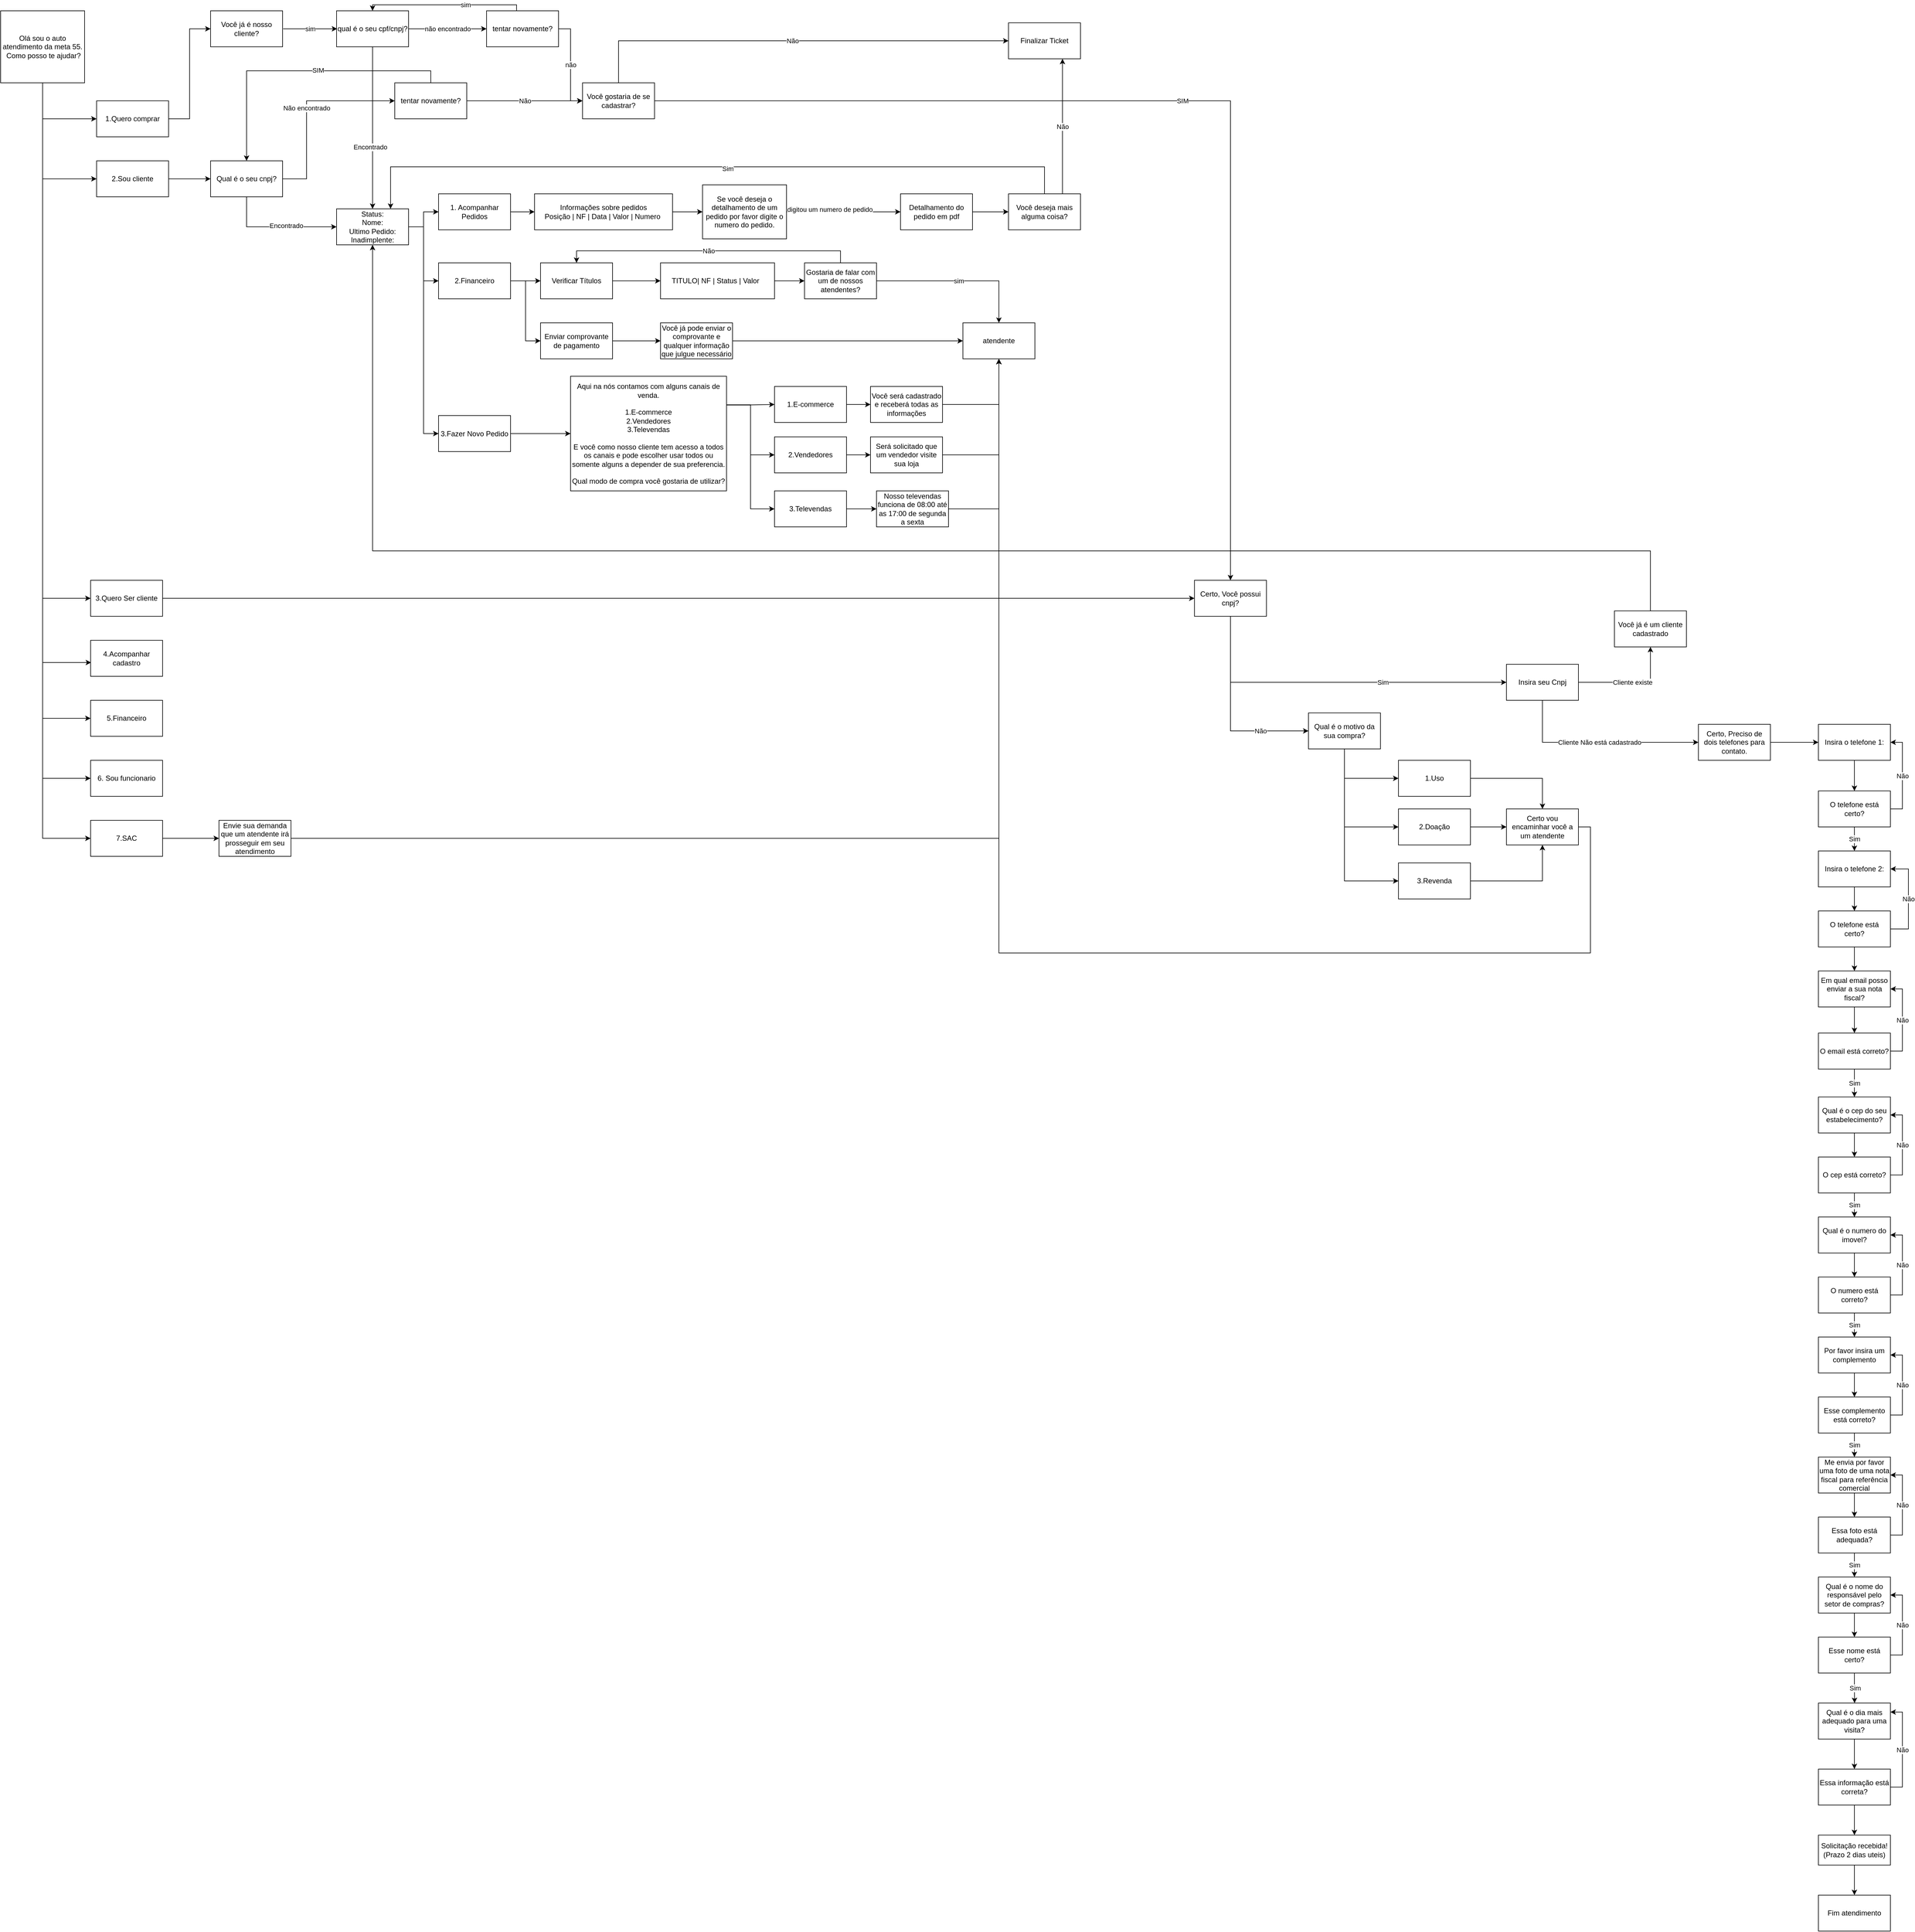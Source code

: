 <mxfile version="15.9.1" type="github">
  <diagram id="C4NCunDjZwhNcrRaE-ae" name="Page-1">
    <mxGraphModel dx="1354" dy="798" grid="1" gridSize="10" guides="1" tooltips="1" connect="1" arrows="1" fold="1" page="1" pageScale="1" pageWidth="827" pageHeight="1169" math="0" shadow="0">
      <root>
        <mxCell id="0" />
        <mxCell id="1" parent="0" />
        <mxCell id="ljIURIseQbaij3t4hMxb-11" style="edgeStyle=orthogonalEdgeStyle;rounded=0;orthogonalLoop=1;jettySize=auto;html=1;entryX=0;entryY=0.5;entryDx=0;entryDy=0;exitX=0.5;exitY=1;exitDx=0;exitDy=0;" edge="1" parent="1" source="ljIURIseQbaij3t4hMxb-1" target="ljIURIseQbaij3t4hMxb-3">
          <mxGeometry relative="1" as="geometry" />
        </mxCell>
        <mxCell id="ljIURIseQbaij3t4hMxb-12" style="edgeStyle=orthogonalEdgeStyle;rounded=0;orthogonalLoop=1;jettySize=auto;html=1;exitX=0.5;exitY=1;exitDx=0;exitDy=0;entryX=0;entryY=0.5;entryDx=0;entryDy=0;" edge="1" parent="1" source="ljIURIseQbaij3t4hMxb-1" target="ljIURIseQbaij3t4hMxb-4">
          <mxGeometry relative="1" as="geometry" />
        </mxCell>
        <mxCell id="ljIURIseQbaij3t4hMxb-13" style="edgeStyle=orthogonalEdgeStyle;rounded=0;orthogonalLoop=1;jettySize=auto;html=1;exitX=0.5;exitY=1;exitDx=0;exitDy=0;entryX=0;entryY=0.5;entryDx=0;entryDy=0;" edge="1" parent="1" source="ljIURIseQbaij3t4hMxb-1" target="ljIURIseQbaij3t4hMxb-5">
          <mxGeometry relative="1" as="geometry" />
        </mxCell>
        <mxCell id="ljIURIseQbaij3t4hMxb-14" style="edgeStyle=orthogonalEdgeStyle;rounded=0;orthogonalLoop=1;jettySize=auto;html=1;exitX=0.5;exitY=1;exitDx=0;exitDy=0;entryX=0.007;entryY=0.617;entryDx=0;entryDy=0;entryPerimeter=0;" edge="1" parent="1" source="ljIURIseQbaij3t4hMxb-1" target="ljIURIseQbaij3t4hMxb-6">
          <mxGeometry relative="1" as="geometry" />
        </mxCell>
        <mxCell id="ljIURIseQbaij3t4hMxb-15" style="edgeStyle=orthogonalEdgeStyle;rounded=0;orthogonalLoop=1;jettySize=auto;html=1;exitX=0.5;exitY=1;exitDx=0;exitDy=0;entryX=0;entryY=0.5;entryDx=0;entryDy=0;" edge="1" parent="1" source="ljIURIseQbaij3t4hMxb-1" target="ljIURIseQbaij3t4hMxb-7">
          <mxGeometry relative="1" as="geometry" />
        </mxCell>
        <mxCell id="ljIURIseQbaij3t4hMxb-16" style="edgeStyle=orthogonalEdgeStyle;rounded=0;orthogonalLoop=1;jettySize=auto;html=1;exitX=0.5;exitY=1;exitDx=0;exitDy=0;entryX=0;entryY=0.5;entryDx=0;entryDy=0;" edge="1" parent="1" source="ljIURIseQbaij3t4hMxb-1" target="ljIURIseQbaij3t4hMxb-8">
          <mxGeometry relative="1" as="geometry" />
        </mxCell>
        <mxCell id="ljIURIseQbaij3t4hMxb-17" style="edgeStyle=orthogonalEdgeStyle;rounded=0;orthogonalLoop=1;jettySize=auto;html=1;exitX=0.5;exitY=1;exitDx=0;exitDy=0;entryX=0;entryY=0.5;entryDx=0;entryDy=0;" edge="1" parent="1" source="ljIURIseQbaij3t4hMxb-1" target="ljIURIseQbaij3t4hMxb-9">
          <mxGeometry relative="1" as="geometry" />
        </mxCell>
        <mxCell id="ljIURIseQbaij3t4hMxb-1" value="Olá sou o auto atendimento da meta 55.&lt;br&gt;&amp;nbsp;Como posso te ajudar?" style="rounded=0;whiteSpace=wrap;html=1;" vertex="1" parent="1">
          <mxGeometry x="50" y="20" width="140" height="120" as="geometry" />
        </mxCell>
        <mxCell id="ljIURIseQbaij3t4hMxb-19" style="edgeStyle=orthogonalEdgeStyle;rounded=0;orthogonalLoop=1;jettySize=auto;html=1;exitX=1;exitY=0.5;exitDx=0;exitDy=0;entryX=0;entryY=0.5;entryDx=0;entryDy=0;" edge="1" parent="1" source="ljIURIseQbaij3t4hMxb-3" target="ljIURIseQbaij3t4hMxb-18">
          <mxGeometry relative="1" as="geometry" />
        </mxCell>
        <mxCell id="ljIURIseQbaij3t4hMxb-3" value="1.Quero comprar&lt;br&gt;" style="rounded=0;whiteSpace=wrap;html=1;" vertex="1" parent="1">
          <mxGeometry x="210" y="170" width="120" height="60" as="geometry" />
        </mxCell>
        <mxCell id="ljIURIseQbaij3t4hMxb-34" style="edgeStyle=orthogonalEdgeStyle;rounded=0;orthogonalLoop=1;jettySize=auto;html=1;" edge="1" parent="1" source="ljIURIseQbaij3t4hMxb-4" target="ljIURIseQbaij3t4hMxb-33">
          <mxGeometry relative="1" as="geometry" />
        </mxCell>
        <mxCell id="ljIURIseQbaij3t4hMxb-4" value="2.Sou cliente&lt;br&gt;" style="rounded=0;whiteSpace=wrap;html=1;" vertex="1" parent="1">
          <mxGeometry x="210" y="270" width="120" height="60" as="geometry" />
        </mxCell>
        <mxCell id="ljIURIseQbaij3t4hMxb-108" style="edgeStyle=orthogonalEdgeStyle;rounded=0;orthogonalLoop=1;jettySize=auto;html=1;exitX=1;exitY=0.5;exitDx=0;exitDy=0;entryX=0;entryY=0.5;entryDx=0;entryDy=0;" edge="1" parent="1" source="ljIURIseQbaij3t4hMxb-5" target="ljIURIseQbaij3t4hMxb-31">
          <mxGeometry relative="1" as="geometry">
            <Array as="points">
              <mxPoint x="330" y="999" />
            </Array>
          </mxGeometry>
        </mxCell>
        <mxCell id="ljIURIseQbaij3t4hMxb-5" value="3.Quero Ser cliente&lt;br&gt;" style="rounded=0;whiteSpace=wrap;html=1;" vertex="1" parent="1">
          <mxGeometry x="200" y="969" width="120" height="60" as="geometry" />
        </mxCell>
        <mxCell id="ljIURIseQbaij3t4hMxb-6" value="4.Acompanhar cadastro" style="rounded=0;whiteSpace=wrap;html=1;" vertex="1" parent="1">
          <mxGeometry x="200" y="1069" width="120" height="60" as="geometry" />
        </mxCell>
        <mxCell id="ljIURIseQbaij3t4hMxb-7" value="5.Financeiro" style="rounded=0;whiteSpace=wrap;html=1;" vertex="1" parent="1">
          <mxGeometry x="200" y="1169" width="120" height="60" as="geometry" />
        </mxCell>
        <mxCell id="ljIURIseQbaij3t4hMxb-8" value="6. Sou funcionario" style="rounded=0;whiteSpace=wrap;html=1;" vertex="1" parent="1">
          <mxGeometry x="200" y="1269" width="120" height="60" as="geometry" />
        </mxCell>
        <mxCell id="ljIURIseQbaij3t4hMxb-105" style="edgeStyle=orthogonalEdgeStyle;rounded=0;orthogonalLoop=1;jettySize=auto;html=1;exitX=1;exitY=0.5;exitDx=0;exitDy=0;entryX=0;entryY=0.5;entryDx=0;entryDy=0;" edge="1" parent="1" source="ljIURIseQbaij3t4hMxb-9" target="ljIURIseQbaij3t4hMxb-104">
          <mxGeometry relative="1" as="geometry" />
        </mxCell>
        <mxCell id="ljIURIseQbaij3t4hMxb-9" value="7.SAC" style="rounded=0;whiteSpace=wrap;html=1;" vertex="1" parent="1">
          <mxGeometry x="200" y="1369" width="120" height="60" as="geometry" />
        </mxCell>
        <mxCell id="ljIURIseQbaij3t4hMxb-21" value="sim&lt;br&gt;" style="edgeStyle=orthogonalEdgeStyle;rounded=0;orthogonalLoop=1;jettySize=auto;html=1;exitX=1;exitY=0.5;exitDx=0;exitDy=0;entryX=0;entryY=0.5;entryDx=0;entryDy=0;" edge="1" parent="1">
          <mxGeometry relative="1" as="geometry">
            <mxPoint x="521" y="50" as="sourcePoint" />
            <mxPoint x="611" y="50" as="targetPoint" />
            <Array as="points">
              <mxPoint x="561" y="50" />
              <mxPoint x="561" y="50" />
            </Array>
          </mxGeometry>
        </mxCell>
        <mxCell id="ljIURIseQbaij3t4hMxb-18" value="Você já é nosso cliente?" style="rounded=0;whiteSpace=wrap;html=1;" vertex="1" parent="1">
          <mxGeometry x="400" y="20" width="120" height="60" as="geometry" />
        </mxCell>
        <mxCell id="ljIURIseQbaij3t4hMxb-23" value="não encontrado" style="edgeStyle=orthogonalEdgeStyle;rounded=0;orthogonalLoop=1;jettySize=auto;html=1;exitX=1;exitY=0.5;exitDx=0;exitDy=0;entryX=0;entryY=0.5;entryDx=0;entryDy=0;" edge="1" parent="1" source="ljIURIseQbaij3t4hMxb-20" target="ljIURIseQbaij3t4hMxb-22">
          <mxGeometry relative="1" as="geometry" />
        </mxCell>
        <mxCell id="ljIURIseQbaij3t4hMxb-48" style="edgeStyle=orthogonalEdgeStyle;rounded=0;orthogonalLoop=1;jettySize=auto;html=1;exitX=0.5;exitY=1;exitDx=0;exitDy=0;entryX=0.5;entryY=0;entryDx=0;entryDy=0;" edge="1" parent="1" source="ljIURIseQbaij3t4hMxb-20" target="ljIURIseQbaij3t4hMxb-45">
          <mxGeometry relative="1" as="geometry" />
        </mxCell>
        <mxCell id="ljIURIseQbaij3t4hMxb-49" value="Encontrado&lt;br&gt;" style="edgeLabel;html=1;align=center;verticalAlign=middle;resizable=0;points=[];" vertex="1" connectable="0" parent="ljIURIseQbaij3t4hMxb-48">
          <mxGeometry x="0.237" y="-4" relative="1" as="geometry">
            <mxPoint as="offset" />
          </mxGeometry>
        </mxCell>
        <mxCell id="ljIURIseQbaij3t4hMxb-20" value="qual é o seu cpf/cnpj?&lt;br&gt;" style="rounded=0;whiteSpace=wrap;html=1;" vertex="1" parent="1">
          <mxGeometry x="610" y="20" width="120" height="60" as="geometry" />
        </mxCell>
        <mxCell id="ljIURIseQbaij3t4hMxb-24" value="sim" style="edgeStyle=orthogonalEdgeStyle;rounded=0;orthogonalLoop=1;jettySize=auto;html=1;exitX=0.5;exitY=1;exitDx=0;exitDy=0;" edge="1" parent="1" source="ljIURIseQbaij3t4hMxb-22">
          <mxGeometry relative="1" as="geometry">
            <mxPoint x="670" y="20" as="targetPoint" />
            <Array as="points">
              <mxPoint x="910" y="10" />
              <mxPoint x="670" y="10" />
            </Array>
          </mxGeometry>
        </mxCell>
        <mxCell id="ljIURIseQbaij3t4hMxb-29" value="não" style="edgeStyle=orthogonalEdgeStyle;rounded=0;orthogonalLoop=1;jettySize=auto;html=1;exitX=1;exitY=0.5;exitDx=0;exitDy=0;entryX=0;entryY=0.5;entryDx=0;entryDy=0;" edge="1" parent="1" source="ljIURIseQbaij3t4hMxb-22" target="ljIURIseQbaij3t4hMxb-28">
          <mxGeometry relative="1" as="geometry" />
        </mxCell>
        <mxCell id="ljIURIseQbaij3t4hMxb-22" value="tentar novamente?" style="rounded=0;whiteSpace=wrap;html=1;" vertex="1" parent="1">
          <mxGeometry x="860" y="20" width="120" height="60" as="geometry" />
        </mxCell>
        <mxCell id="ljIURIseQbaij3t4hMxb-42" value="SIM" style="edgeStyle=orthogonalEdgeStyle;rounded=0;orthogonalLoop=1;jettySize=auto;html=1;exitX=1;exitY=0.5;exitDx=0;exitDy=0;" edge="1" parent="1" source="ljIURIseQbaij3t4hMxb-28" target="ljIURIseQbaij3t4hMxb-31">
          <mxGeometry relative="1" as="geometry" />
        </mxCell>
        <mxCell id="ljIURIseQbaij3t4hMxb-44" value="Não" style="edgeStyle=orthogonalEdgeStyle;rounded=0;orthogonalLoop=1;jettySize=auto;html=1;exitX=0.5;exitY=0;exitDx=0;exitDy=0;entryX=0;entryY=0.5;entryDx=0;entryDy=0;" edge="1" parent="1" source="ljIURIseQbaij3t4hMxb-28" target="ljIURIseQbaij3t4hMxb-43">
          <mxGeometry relative="1" as="geometry" />
        </mxCell>
        <mxCell id="ljIURIseQbaij3t4hMxb-28" value="Você gostaria de se cadastrar?" style="rounded=0;whiteSpace=wrap;html=1;" vertex="1" parent="1">
          <mxGeometry x="1020" y="140" width="120" height="60" as="geometry" />
        </mxCell>
        <mxCell id="ljIURIseQbaij3t4hMxb-111" value="Sim" style="edgeStyle=orthogonalEdgeStyle;rounded=0;orthogonalLoop=1;jettySize=auto;html=1;exitX=0.5;exitY=1;exitDx=0;exitDy=0;entryX=0;entryY=0.5;entryDx=0;entryDy=0;" edge="1" parent="1" source="ljIURIseQbaij3t4hMxb-31" target="ljIURIseQbaij3t4hMxb-109">
          <mxGeometry x="0.276" relative="1" as="geometry">
            <mxPoint as="offset" />
          </mxGeometry>
        </mxCell>
        <mxCell id="ljIURIseQbaij3t4hMxb-114" value="Não" style="edgeStyle=orthogonalEdgeStyle;rounded=0;orthogonalLoop=1;jettySize=auto;html=1;exitX=0.5;exitY=1;exitDx=0;exitDy=0;entryX=0;entryY=0.5;entryDx=0;entryDy=0;" edge="1" parent="1" source="ljIURIseQbaij3t4hMxb-31" target="ljIURIseQbaij3t4hMxb-113">
          <mxGeometry x="0.502" relative="1" as="geometry">
            <mxPoint x="2230" y="1220" as="targetPoint" />
            <Array as="points">
              <mxPoint x="2100" y="1220" />
            </Array>
            <mxPoint as="offset" />
          </mxGeometry>
        </mxCell>
        <mxCell id="ljIURIseQbaij3t4hMxb-31" value="Certo, Você possui cnpj?" style="rounded=0;whiteSpace=wrap;html=1;" vertex="1" parent="1">
          <mxGeometry x="2040" y="969" width="120" height="60" as="geometry" />
        </mxCell>
        <mxCell id="ljIURIseQbaij3t4hMxb-36" value="Não encontrado&lt;br&gt;" style="edgeStyle=orthogonalEdgeStyle;rounded=0;orthogonalLoop=1;jettySize=auto;html=1;exitX=1;exitY=0.5;exitDx=0;exitDy=0;entryX=0;entryY=0.5;entryDx=0;entryDy=0;" edge="1" parent="1" source="ljIURIseQbaij3t4hMxb-33" target="ljIURIseQbaij3t4hMxb-35">
          <mxGeometry relative="1" as="geometry">
            <Array as="points">
              <mxPoint x="560" y="300" />
              <mxPoint x="560" y="170" />
            </Array>
          </mxGeometry>
        </mxCell>
        <mxCell id="ljIURIseQbaij3t4hMxb-46" style="edgeStyle=orthogonalEdgeStyle;rounded=0;orthogonalLoop=1;jettySize=auto;html=1;exitX=0.5;exitY=1;exitDx=0;exitDy=0;entryX=0;entryY=0.5;entryDx=0;entryDy=0;" edge="1" parent="1" source="ljIURIseQbaij3t4hMxb-33" target="ljIURIseQbaij3t4hMxb-45">
          <mxGeometry relative="1" as="geometry">
            <Array as="points">
              <mxPoint x="460" y="380" />
            </Array>
          </mxGeometry>
        </mxCell>
        <mxCell id="ljIURIseQbaij3t4hMxb-47" value="Encontrado" style="edgeLabel;html=1;align=center;verticalAlign=middle;resizable=0;points=[];" vertex="1" connectable="0" parent="ljIURIseQbaij3t4hMxb-46">
          <mxGeometry x="0.156" y="2" relative="1" as="geometry">
            <mxPoint as="offset" />
          </mxGeometry>
        </mxCell>
        <mxCell id="ljIURIseQbaij3t4hMxb-33" value="Qual é o seu cnpj?" style="rounded=0;whiteSpace=wrap;html=1;" vertex="1" parent="1">
          <mxGeometry x="400" y="270" width="120" height="60" as="geometry" />
        </mxCell>
        <mxCell id="ljIURIseQbaij3t4hMxb-39" style="edgeStyle=orthogonalEdgeStyle;rounded=0;orthogonalLoop=1;jettySize=auto;html=1;exitX=0.5;exitY=0;exitDx=0;exitDy=0;entryX=0.5;entryY=0;entryDx=0;entryDy=0;" edge="1" parent="1" source="ljIURIseQbaij3t4hMxb-35" target="ljIURIseQbaij3t4hMxb-33">
          <mxGeometry relative="1" as="geometry" />
        </mxCell>
        <mxCell id="ljIURIseQbaij3t4hMxb-40" value="SIM" style="edgeLabel;html=1;align=center;verticalAlign=middle;resizable=0;points=[];" vertex="1" connectable="0" parent="ljIURIseQbaij3t4hMxb-39">
          <mxGeometry x="-0.128" y="-1" relative="1" as="geometry">
            <mxPoint as="offset" />
          </mxGeometry>
        </mxCell>
        <mxCell id="ljIURIseQbaij3t4hMxb-41" value="Não" style="edgeStyle=orthogonalEdgeStyle;rounded=0;orthogonalLoop=1;jettySize=auto;html=1;entryX=0;entryY=0.5;entryDx=0;entryDy=0;" edge="1" parent="1" source="ljIURIseQbaij3t4hMxb-35" target="ljIURIseQbaij3t4hMxb-28">
          <mxGeometry relative="1" as="geometry" />
        </mxCell>
        <mxCell id="ljIURIseQbaij3t4hMxb-35" value="tentar novamente?" style="rounded=0;whiteSpace=wrap;html=1;" vertex="1" parent="1">
          <mxGeometry x="707" y="140" width="120" height="60" as="geometry" />
        </mxCell>
        <mxCell id="ljIURIseQbaij3t4hMxb-43" value="Finalizar Ticket" style="rounded=0;whiteSpace=wrap;html=1;" vertex="1" parent="1">
          <mxGeometry x="1730" y="40" width="120" height="60" as="geometry" />
        </mxCell>
        <mxCell id="ljIURIseQbaij3t4hMxb-55" style="edgeStyle=orthogonalEdgeStyle;rounded=0;orthogonalLoop=1;jettySize=auto;html=1;exitX=1;exitY=0.5;exitDx=0;exitDy=0;" edge="1" parent="1" source="ljIURIseQbaij3t4hMxb-45" target="ljIURIseQbaij3t4hMxb-50">
          <mxGeometry relative="1" as="geometry" />
        </mxCell>
        <mxCell id="ljIURIseQbaij3t4hMxb-56" style="edgeStyle=orthogonalEdgeStyle;rounded=0;orthogonalLoop=1;jettySize=auto;html=1;exitX=1;exitY=0.5;exitDx=0;exitDy=0;entryX=0;entryY=0.5;entryDx=0;entryDy=0;" edge="1" parent="1" source="ljIURIseQbaij3t4hMxb-45" target="ljIURIseQbaij3t4hMxb-51">
          <mxGeometry relative="1" as="geometry" />
        </mxCell>
        <mxCell id="ljIURIseQbaij3t4hMxb-57" style="edgeStyle=orthogonalEdgeStyle;rounded=0;orthogonalLoop=1;jettySize=auto;html=1;exitX=1;exitY=0.5;exitDx=0;exitDy=0;entryX=0;entryY=0.5;entryDx=0;entryDy=0;" edge="1" parent="1" source="ljIURIseQbaij3t4hMxb-45" target="ljIURIseQbaij3t4hMxb-52">
          <mxGeometry relative="1" as="geometry" />
        </mxCell>
        <mxCell id="ljIURIseQbaij3t4hMxb-45" value="Status:&lt;br&gt;Nome:&lt;br&gt;Ultimo Pedido:&lt;br&gt;Inadimplente:" style="rounded=0;whiteSpace=wrap;html=1;" vertex="1" parent="1">
          <mxGeometry x="610" y="350" width="120" height="60" as="geometry" />
        </mxCell>
        <mxCell id="ljIURIseQbaij3t4hMxb-59" style="edgeStyle=orthogonalEdgeStyle;rounded=0;orthogonalLoop=1;jettySize=auto;html=1;exitX=1;exitY=0.5;exitDx=0;exitDy=0;entryX=0;entryY=0.5;entryDx=0;entryDy=0;" edge="1" parent="1" source="ljIURIseQbaij3t4hMxb-50" target="ljIURIseQbaij3t4hMxb-58">
          <mxGeometry relative="1" as="geometry" />
        </mxCell>
        <mxCell id="ljIURIseQbaij3t4hMxb-50" value="1. Acompanhar Pedidos" style="rounded=0;whiteSpace=wrap;html=1;" vertex="1" parent="1">
          <mxGeometry x="780" y="325" width="120" height="60" as="geometry" />
        </mxCell>
        <mxCell id="ljIURIseQbaij3t4hMxb-66" style="edgeStyle=orthogonalEdgeStyle;rounded=0;orthogonalLoop=1;jettySize=auto;html=1;exitX=1;exitY=0.5;exitDx=0;exitDy=0;entryX=0;entryY=0.5;entryDx=0;entryDy=0;" edge="1" parent="1" source="ljIURIseQbaij3t4hMxb-51" target="ljIURIseQbaij3t4hMxb-65">
          <mxGeometry relative="1" as="geometry" />
        </mxCell>
        <mxCell id="ljIURIseQbaij3t4hMxb-70" style="edgeStyle=orthogonalEdgeStyle;rounded=0;orthogonalLoop=1;jettySize=auto;html=1;exitX=1;exitY=0.5;exitDx=0;exitDy=0;entryX=0;entryY=0.5;entryDx=0;entryDy=0;" edge="1" parent="1" source="ljIURIseQbaij3t4hMxb-51" target="ljIURIseQbaij3t4hMxb-69">
          <mxGeometry relative="1" as="geometry" />
        </mxCell>
        <mxCell id="ljIURIseQbaij3t4hMxb-51" value="2.Financeiro" style="rounded=0;whiteSpace=wrap;html=1;" vertex="1" parent="1">
          <mxGeometry x="780" y="440" width="120" height="60" as="geometry" />
        </mxCell>
        <mxCell id="ljIURIseQbaij3t4hMxb-86" style="edgeStyle=orthogonalEdgeStyle;rounded=0;orthogonalLoop=1;jettySize=auto;html=1;exitX=1;exitY=0.5;exitDx=0;exitDy=0;entryX=0;entryY=0.5;entryDx=0;entryDy=0;" edge="1" parent="1" source="ljIURIseQbaij3t4hMxb-52" target="ljIURIseQbaij3t4hMxb-85">
          <mxGeometry relative="1" as="geometry" />
        </mxCell>
        <mxCell id="ljIURIseQbaij3t4hMxb-52" value="3.Fazer Novo Pedido" style="rounded=0;whiteSpace=wrap;html=1;" vertex="1" parent="1">
          <mxGeometry x="780" y="694.5" width="120" height="60" as="geometry" />
        </mxCell>
        <mxCell id="ljIURIseQbaij3t4hMxb-61" style="edgeStyle=orthogonalEdgeStyle;rounded=0;orthogonalLoop=1;jettySize=auto;html=1;exitX=1;exitY=0.5;exitDx=0;exitDy=0;" edge="1" parent="1" source="ljIURIseQbaij3t4hMxb-58" target="ljIURIseQbaij3t4hMxb-60">
          <mxGeometry relative="1" as="geometry" />
        </mxCell>
        <mxCell id="ljIURIseQbaij3t4hMxb-58" value="Informações sobre pedidos&lt;br&gt;Posição | NF | Data | Valor | Numero&amp;nbsp;" style="rounded=0;whiteSpace=wrap;html=1;" vertex="1" parent="1">
          <mxGeometry x="940" y="325" width="230" height="60" as="geometry" />
        </mxCell>
        <mxCell id="ljIURIseQbaij3t4hMxb-63" style="edgeStyle=orthogonalEdgeStyle;rounded=0;orthogonalLoop=1;jettySize=auto;html=1;exitX=1;exitY=0.5;exitDx=0;exitDy=0;entryX=0;entryY=0.5;entryDx=0;entryDy=0;" edge="1" parent="1" source="ljIURIseQbaij3t4hMxb-60" target="ljIURIseQbaij3t4hMxb-62">
          <mxGeometry relative="1" as="geometry" />
        </mxCell>
        <mxCell id="ljIURIseQbaij3t4hMxb-64" value="digitou um numero de pedido" style="edgeLabel;html=1;align=center;verticalAlign=middle;resizable=0;points=[];" vertex="1" connectable="0" parent="ljIURIseQbaij3t4hMxb-63">
          <mxGeometry x="-0.244" y="4" relative="1" as="geometry">
            <mxPoint as="offset" />
          </mxGeometry>
        </mxCell>
        <mxCell id="ljIURIseQbaij3t4hMxb-60" value="Se você deseja o detalhamento de um pedido por favor digite o numero do pedido." style="rounded=0;whiteSpace=wrap;html=1;" vertex="1" parent="1">
          <mxGeometry x="1220" y="310" width="140" height="90" as="geometry" />
        </mxCell>
        <mxCell id="ljIURIseQbaij3t4hMxb-78" style="edgeStyle=orthogonalEdgeStyle;rounded=0;orthogonalLoop=1;jettySize=auto;html=1;exitX=1;exitY=0.5;exitDx=0;exitDy=0;entryX=0;entryY=0.5;entryDx=0;entryDy=0;" edge="1" parent="1" source="ljIURIseQbaij3t4hMxb-62" target="ljIURIseQbaij3t4hMxb-77">
          <mxGeometry relative="1" as="geometry" />
        </mxCell>
        <mxCell id="ljIURIseQbaij3t4hMxb-62" value="Detalhamento do pedido em pdf" style="rounded=0;whiteSpace=wrap;html=1;" vertex="1" parent="1">
          <mxGeometry x="1550" y="325" width="120" height="60" as="geometry" />
        </mxCell>
        <mxCell id="ljIURIseQbaij3t4hMxb-68" style="edgeStyle=orthogonalEdgeStyle;rounded=0;orthogonalLoop=1;jettySize=auto;html=1;exitX=1;exitY=0.5;exitDx=0;exitDy=0;" edge="1" parent="1" source="ljIURIseQbaij3t4hMxb-65" target="ljIURIseQbaij3t4hMxb-67">
          <mxGeometry relative="1" as="geometry" />
        </mxCell>
        <mxCell id="ljIURIseQbaij3t4hMxb-65" value="Verificar Títulos" style="rounded=0;whiteSpace=wrap;html=1;" vertex="1" parent="1">
          <mxGeometry x="950" y="440" width="120" height="60" as="geometry" />
        </mxCell>
        <mxCell id="ljIURIseQbaij3t4hMxb-75" style="edgeStyle=orthogonalEdgeStyle;rounded=0;orthogonalLoop=1;jettySize=auto;html=1;exitX=1;exitY=0.5;exitDx=0;exitDy=0;entryX=0;entryY=0.5;entryDx=0;entryDy=0;" edge="1" parent="1" source="ljIURIseQbaij3t4hMxb-67" target="ljIURIseQbaij3t4hMxb-71">
          <mxGeometry relative="1" as="geometry" />
        </mxCell>
        <mxCell id="ljIURIseQbaij3t4hMxb-67" value="TITULO| NF | Status | Valor&amp;nbsp;&amp;nbsp;" style="rounded=0;whiteSpace=wrap;html=1;" vertex="1" parent="1">
          <mxGeometry x="1150" y="440" width="190" height="60" as="geometry" />
        </mxCell>
        <mxCell id="ljIURIseQbaij3t4hMxb-83" style="edgeStyle=orthogonalEdgeStyle;rounded=0;orthogonalLoop=1;jettySize=auto;html=1;exitX=1;exitY=0.5;exitDx=0;exitDy=0;entryX=0;entryY=0.5;entryDx=0;entryDy=0;" edge="1" parent="1" source="ljIURIseQbaij3t4hMxb-69" target="ljIURIseQbaij3t4hMxb-82">
          <mxGeometry relative="1" as="geometry" />
        </mxCell>
        <mxCell id="ljIURIseQbaij3t4hMxb-69" value="Enviar comprovante de pagamento" style="rounded=0;whiteSpace=wrap;html=1;" vertex="1" parent="1">
          <mxGeometry x="950" y="540" width="120" height="60" as="geometry" />
        </mxCell>
        <mxCell id="ljIURIseQbaij3t4hMxb-73" value="sim&lt;br&gt;" style="edgeStyle=orthogonalEdgeStyle;rounded=0;orthogonalLoop=1;jettySize=auto;html=1;exitX=1;exitY=0.5;exitDx=0;exitDy=0;entryX=0.5;entryY=0;entryDx=0;entryDy=0;" edge="1" parent="1" source="ljIURIseQbaij3t4hMxb-71" target="ljIURIseQbaij3t4hMxb-72">
          <mxGeometry relative="1" as="geometry" />
        </mxCell>
        <mxCell id="ljIURIseQbaij3t4hMxb-74" value="Não&lt;br&gt;" style="edgeStyle=orthogonalEdgeStyle;rounded=0;orthogonalLoop=1;jettySize=auto;html=1;exitX=0.5;exitY=0;exitDx=0;exitDy=0;entryX=0.5;entryY=0;entryDx=0;entryDy=0;" edge="1" parent="1" source="ljIURIseQbaij3t4hMxb-71" target="ljIURIseQbaij3t4hMxb-65">
          <mxGeometry relative="1" as="geometry" />
        </mxCell>
        <mxCell id="ljIURIseQbaij3t4hMxb-71" value="Gostaria de falar com um de nossos atendentes?" style="rounded=0;whiteSpace=wrap;html=1;" vertex="1" parent="1">
          <mxGeometry x="1390" y="440" width="120" height="60" as="geometry" />
        </mxCell>
        <mxCell id="ljIURIseQbaij3t4hMxb-72" value="atendente" style="rounded=0;whiteSpace=wrap;html=1;" vertex="1" parent="1">
          <mxGeometry x="1654" y="540" width="120" height="60" as="geometry" />
        </mxCell>
        <mxCell id="ljIURIseQbaij3t4hMxb-79" style="edgeStyle=orthogonalEdgeStyle;rounded=0;orthogonalLoop=1;jettySize=auto;html=1;exitX=0.5;exitY=0;exitDx=0;exitDy=0;entryX=0.75;entryY=0;entryDx=0;entryDy=0;" edge="1" parent="1" source="ljIURIseQbaij3t4hMxb-77" target="ljIURIseQbaij3t4hMxb-45">
          <mxGeometry relative="1" as="geometry">
            <Array as="points">
              <mxPoint x="1790" y="280" />
              <mxPoint x="700" y="280" />
            </Array>
          </mxGeometry>
        </mxCell>
        <mxCell id="ljIURIseQbaij3t4hMxb-80" value="Sim" style="edgeLabel;html=1;align=center;verticalAlign=middle;resizable=0;points=[];" vertex="1" connectable="0" parent="ljIURIseQbaij3t4hMxb-79">
          <mxGeometry x="-0.049" y="3" relative="1" as="geometry">
            <mxPoint as="offset" />
          </mxGeometry>
        </mxCell>
        <mxCell id="ljIURIseQbaij3t4hMxb-81" value="Não" style="edgeStyle=orthogonalEdgeStyle;rounded=0;orthogonalLoop=1;jettySize=auto;html=1;exitX=0.75;exitY=0;exitDx=0;exitDy=0;entryX=0.75;entryY=1;entryDx=0;entryDy=0;" edge="1" parent="1" source="ljIURIseQbaij3t4hMxb-77" target="ljIURIseQbaij3t4hMxb-43">
          <mxGeometry relative="1" as="geometry" />
        </mxCell>
        <mxCell id="ljIURIseQbaij3t4hMxb-77" value="Você deseja mais alguma coisa?" style="rounded=0;whiteSpace=wrap;html=1;" vertex="1" parent="1">
          <mxGeometry x="1730" y="325" width="120" height="60" as="geometry" />
        </mxCell>
        <mxCell id="ljIURIseQbaij3t4hMxb-84" style="edgeStyle=orthogonalEdgeStyle;rounded=0;orthogonalLoop=1;jettySize=auto;html=1;entryX=0;entryY=0.5;entryDx=0;entryDy=0;" edge="1" parent="1" source="ljIURIseQbaij3t4hMxb-82" target="ljIURIseQbaij3t4hMxb-72">
          <mxGeometry relative="1" as="geometry" />
        </mxCell>
        <mxCell id="ljIURIseQbaij3t4hMxb-82" value="Você já pode enviar o comprovante e qualquer informação que julgue necessário" style="rounded=0;whiteSpace=wrap;html=1;" vertex="1" parent="1">
          <mxGeometry x="1150" y="540" width="120" height="60" as="geometry" />
        </mxCell>
        <mxCell id="ljIURIseQbaij3t4hMxb-90" style="edgeStyle=orthogonalEdgeStyle;rounded=0;orthogonalLoop=1;jettySize=auto;html=1;exitX=1;exitY=0.25;exitDx=0;exitDy=0;" edge="1" parent="1" source="ljIURIseQbaij3t4hMxb-85" target="ljIURIseQbaij3t4hMxb-89">
          <mxGeometry relative="1" as="geometry" />
        </mxCell>
        <mxCell id="ljIURIseQbaij3t4hMxb-92" style="edgeStyle=orthogonalEdgeStyle;rounded=0;orthogonalLoop=1;jettySize=auto;html=1;exitX=1;exitY=0.25;exitDx=0;exitDy=0;" edge="1" parent="1" source="ljIURIseQbaij3t4hMxb-85" target="ljIURIseQbaij3t4hMxb-91">
          <mxGeometry relative="1" as="geometry" />
        </mxCell>
        <mxCell id="ljIURIseQbaij3t4hMxb-94" style="edgeStyle=orthogonalEdgeStyle;rounded=0;orthogonalLoop=1;jettySize=auto;html=1;exitX=1;exitY=0.25;exitDx=0;exitDy=0;" edge="1" parent="1" source="ljIURIseQbaij3t4hMxb-85" target="ljIURIseQbaij3t4hMxb-93">
          <mxGeometry relative="1" as="geometry" />
        </mxCell>
        <mxCell id="ljIURIseQbaij3t4hMxb-85" value="Aqui na nós contamos com alguns canais de venda.&lt;br&gt;&lt;br&gt;1.E-commerce&lt;br&gt;2.Vendedores&lt;br&gt;3.Televendas&lt;br&gt;&lt;br&gt;E você como nosso cliente tem acesso a todos os canais e pode escolher usar todos ou somente alguns a depender de sua preferencia.&lt;br&gt;&lt;br&gt;Qual modo de compra você gostaria de utilizar?" style="rounded=0;whiteSpace=wrap;html=1;" vertex="1" parent="1">
          <mxGeometry x="1000" y="629" width="260" height="191" as="geometry" />
        </mxCell>
        <mxCell id="ljIURIseQbaij3t4hMxb-102" style="edgeStyle=orthogonalEdgeStyle;rounded=0;orthogonalLoop=1;jettySize=auto;html=1;exitX=1;exitY=0.5;exitDx=0;exitDy=0;" edge="1" parent="1" source="ljIURIseQbaij3t4hMxb-89" target="ljIURIseQbaij3t4hMxb-101">
          <mxGeometry relative="1" as="geometry" />
        </mxCell>
        <mxCell id="ljIURIseQbaij3t4hMxb-89" value="1.E-commerce" style="rounded=0;whiteSpace=wrap;html=1;" vertex="1" parent="1">
          <mxGeometry x="1340" y="646" width="120" height="60" as="geometry" />
        </mxCell>
        <mxCell id="ljIURIseQbaij3t4hMxb-99" style="edgeStyle=orthogonalEdgeStyle;rounded=0;orthogonalLoop=1;jettySize=auto;html=1;exitX=1;exitY=0.5;exitDx=0;exitDy=0;entryX=0;entryY=0.5;entryDx=0;entryDy=0;" edge="1" parent="1" source="ljIURIseQbaij3t4hMxb-91" target="ljIURIseQbaij3t4hMxb-98">
          <mxGeometry relative="1" as="geometry" />
        </mxCell>
        <mxCell id="ljIURIseQbaij3t4hMxb-91" value="2.Vendedores" style="rounded=0;whiteSpace=wrap;html=1;" vertex="1" parent="1">
          <mxGeometry x="1340" y="730" width="120" height="60" as="geometry" />
        </mxCell>
        <mxCell id="ljIURIseQbaij3t4hMxb-96" style="edgeStyle=orthogonalEdgeStyle;rounded=0;orthogonalLoop=1;jettySize=auto;html=1;exitX=1;exitY=0.5;exitDx=0;exitDy=0;entryX=0;entryY=0.5;entryDx=0;entryDy=0;" edge="1" parent="1" source="ljIURIseQbaij3t4hMxb-93" target="ljIURIseQbaij3t4hMxb-95">
          <mxGeometry relative="1" as="geometry" />
        </mxCell>
        <mxCell id="ljIURIseQbaij3t4hMxb-93" value="3.Televendas" style="rounded=0;whiteSpace=wrap;html=1;" vertex="1" parent="1">
          <mxGeometry x="1340" y="820" width="120" height="60" as="geometry" />
        </mxCell>
        <mxCell id="ljIURIseQbaij3t4hMxb-97" style="edgeStyle=orthogonalEdgeStyle;rounded=0;orthogonalLoop=1;jettySize=auto;html=1;exitX=1;exitY=0.5;exitDx=0;exitDy=0;" edge="1" parent="1" source="ljIURIseQbaij3t4hMxb-95" target="ljIURIseQbaij3t4hMxb-72">
          <mxGeometry relative="1" as="geometry" />
        </mxCell>
        <mxCell id="ljIURIseQbaij3t4hMxb-95" value="Nosso televendas funciona de 08:00 até as 17:00 de segunda a sexta" style="rounded=0;whiteSpace=wrap;html=1;" vertex="1" parent="1">
          <mxGeometry x="1510" y="820" width="120" height="60" as="geometry" />
        </mxCell>
        <mxCell id="ljIURIseQbaij3t4hMxb-100" style="edgeStyle=orthogonalEdgeStyle;rounded=0;orthogonalLoop=1;jettySize=auto;html=1;exitX=1;exitY=0.5;exitDx=0;exitDy=0;entryX=0.5;entryY=1;entryDx=0;entryDy=0;" edge="1" parent="1" source="ljIURIseQbaij3t4hMxb-98" target="ljIURIseQbaij3t4hMxb-72">
          <mxGeometry relative="1" as="geometry" />
        </mxCell>
        <mxCell id="ljIURIseQbaij3t4hMxb-98" value="Será solicitado que um vendedor visite sua loja" style="rounded=0;whiteSpace=wrap;html=1;" vertex="1" parent="1">
          <mxGeometry x="1500" y="730" width="120" height="60" as="geometry" />
        </mxCell>
        <mxCell id="ljIURIseQbaij3t4hMxb-103" style="edgeStyle=orthogonalEdgeStyle;rounded=0;orthogonalLoop=1;jettySize=auto;html=1;exitX=1;exitY=0.5;exitDx=0;exitDy=0;entryX=0.5;entryY=1;entryDx=0;entryDy=0;" edge="1" parent="1" source="ljIURIseQbaij3t4hMxb-101" target="ljIURIseQbaij3t4hMxb-72">
          <mxGeometry relative="1" as="geometry" />
        </mxCell>
        <mxCell id="ljIURIseQbaij3t4hMxb-101" value="Você será cadastrado e receberá todas as informações" style="rounded=0;whiteSpace=wrap;html=1;" vertex="1" parent="1">
          <mxGeometry x="1500" y="646" width="120" height="60" as="geometry" />
        </mxCell>
        <mxCell id="ljIURIseQbaij3t4hMxb-106" style="edgeStyle=orthogonalEdgeStyle;rounded=0;orthogonalLoop=1;jettySize=auto;html=1;exitX=1;exitY=0.5;exitDx=0;exitDy=0;entryX=0.5;entryY=1;entryDx=0;entryDy=0;" edge="1" parent="1" source="ljIURIseQbaij3t4hMxb-104" target="ljIURIseQbaij3t4hMxb-72">
          <mxGeometry relative="1" as="geometry" />
        </mxCell>
        <mxCell id="ljIURIseQbaij3t4hMxb-104" value="Envie sua demanda que um atendente irá prosseguir em seu atendimento&lt;br&gt;" style="rounded=0;whiteSpace=wrap;html=1;" vertex="1" parent="1">
          <mxGeometry x="414" y="1369" width="120" height="60" as="geometry" />
        </mxCell>
        <mxCell id="ljIURIseQbaij3t4hMxb-126" value="Cliente existe" style="edgeStyle=orthogonalEdgeStyle;rounded=0;orthogonalLoop=1;jettySize=auto;html=1;exitX=1;exitY=0.5;exitDx=0;exitDy=0;" edge="1" parent="1" source="ljIURIseQbaij3t4hMxb-109" target="ljIURIseQbaij3t4hMxb-127">
          <mxGeometry relative="1" as="geometry">
            <mxPoint x="2800" y="1050" as="targetPoint" />
          </mxGeometry>
        </mxCell>
        <mxCell id="ljIURIseQbaij3t4hMxb-129" value="Cliente Não está cadastrado" style="edgeStyle=orthogonalEdgeStyle;rounded=0;orthogonalLoop=1;jettySize=auto;html=1;exitX=0.5;exitY=1;exitDx=0;exitDy=0;entryX=0;entryY=0.5;entryDx=0;entryDy=0;" edge="1" parent="1" source="ljIURIseQbaij3t4hMxb-109" target="ljIURIseQbaij3t4hMxb-130">
          <mxGeometry relative="1" as="geometry">
            <mxPoint x="2800" y="1230" as="targetPoint" />
          </mxGeometry>
        </mxCell>
        <mxCell id="ljIURIseQbaij3t4hMxb-109" value="Insira seu Cnpj" style="rounded=0;whiteSpace=wrap;html=1;" vertex="1" parent="1">
          <mxGeometry x="2560" y="1109" width="120" height="60" as="geometry" />
        </mxCell>
        <mxCell id="ljIURIseQbaij3t4hMxb-116" style="edgeStyle=orthogonalEdgeStyle;rounded=0;orthogonalLoop=1;jettySize=auto;html=1;exitX=0.5;exitY=1;exitDx=0;exitDy=0;entryX=0;entryY=0.5;entryDx=0;entryDy=0;" edge="1" parent="1" source="ljIURIseQbaij3t4hMxb-113" target="ljIURIseQbaij3t4hMxb-115">
          <mxGeometry relative="1" as="geometry" />
        </mxCell>
        <mxCell id="ljIURIseQbaij3t4hMxb-118" style="edgeStyle=orthogonalEdgeStyle;rounded=0;orthogonalLoop=1;jettySize=auto;html=1;exitX=0.5;exitY=1;exitDx=0;exitDy=0;entryX=0;entryY=0.5;entryDx=0;entryDy=0;" edge="1" parent="1" source="ljIURIseQbaij3t4hMxb-113" target="ljIURIseQbaij3t4hMxb-117">
          <mxGeometry relative="1" as="geometry" />
        </mxCell>
        <mxCell id="ljIURIseQbaij3t4hMxb-120" style="edgeStyle=orthogonalEdgeStyle;rounded=0;orthogonalLoop=1;jettySize=auto;html=1;exitX=0.5;exitY=1;exitDx=0;exitDy=0;entryX=0;entryY=0.5;entryDx=0;entryDy=0;" edge="1" parent="1" source="ljIURIseQbaij3t4hMxb-113" target="ljIURIseQbaij3t4hMxb-119">
          <mxGeometry relative="1" as="geometry" />
        </mxCell>
        <mxCell id="ljIURIseQbaij3t4hMxb-113" value="Qual é o motivo da sua compra?" style="rounded=0;whiteSpace=wrap;html=1;" vertex="1" parent="1">
          <mxGeometry x="2230.001" y="1190" width="120" height="60" as="geometry" />
        </mxCell>
        <mxCell id="ljIURIseQbaij3t4hMxb-124" style="edgeStyle=orthogonalEdgeStyle;rounded=0;orthogonalLoop=1;jettySize=auto;html=1;exitX=1;exitY=0.5;exitDx=0;exitDy=0;" edge="1" parent="1" source="ljIURIseQbaij3t4hMxb-115" target="ljIURIseQbaij3t4hMxb-121">
          <mxGeometry relative="1" as="geometry" />
        </mxCell>
        <mxCell id="ljIURIseQbaij3t4hMxb-115" value="1.Uso" style="rounded=0;whiteSpace=wrap;html=1;" vertex="1" parent="1">
          <mxGeometry x="2380" y="1269" width="120" height="60" as="geometry" />
        </mxCell>
        <mxCell id="ljIURIseQbaij3t4hMxb-123" style="edgeStyle=orthogonalEdgeStyle;rounded=0;orthogonalLoop=1;jettySize=auto;html=1;exitX=1;exitY=0.5;exitDx=0;exitDy=0;entryX=0;entryY=0.5;entryDx=0;entryDy=0;" edge="1" parent="1" source="ljIURIseQbaij3t4hMxb-117" target="ljIURIseQbaij3t4hMxb-121">
          <mxGeometry relative="1" as="geometry" />
        </mxCell>
        <mxCell id="ljIURIseQbaij3t4hMxb-117" value="2.Doação" style="rounded=0;whiteSpace=wrap;html=1;" vertex="1" parent="1">
          <mxGeometry x="2380" y="1350" width="120" height="60" as="geometry" />
        </mxCell>
        <mxCell id="ljIURIseQbaij3t4hMxb-122" style="edgeStyle=orthogonalEdgeStyle;rounded=0;orthogonalLoop=1;jettySize=auto;html=1;exitX=1;exitY=0.5;exitDx=0;exitDy=0;entryX=0.5;entryY=1;entryDx=0;entryDy=0;" edge="1" parent="1" source="ljIURIseQbaij3t4hMxb-119" target="ljIURIseQbaij3t4hMxb-121">
          <mxGeometry relative="1" as="geometry" />
        </mxCell>
        <mxCell id="ljIURIseQbaij3t4hMxb-119" value="3.Revenda" style="rounded=0;whiteSpace=wrap;html=1;" vertex="1" parent="1">
          <mxGeometry x="2380" y="1440" width="120" height="60" as="geometry" />
        </mxCell>
        <mxCell id="ljIURIseQbaij3t4hMxb-125" style="edgeStyle=orthogonalEdgeStyle;rounded=0;orthogonalLoop=1;jettySize=auto;html=1;exitX=1;exitY=0.5;exitDx=0;exitDy=0;entryX=0.5;entryY=1;entryDx=0;entryDy=0;" edge="1" parent="1" source="ljIURIseQbaij3t4hMxb-121" target="ljIURIseQbaij3t4hMxb-72">
          <mxGeometry relative="1" as="geometry">
            <Array as="points">
              <mxPoint x="2700" y="1380" />
              <mxPoint x="2700" y="1590" />
              <mxPoint x="1714" y="1590" />
            </Array>
          </mxGeometry>
        </mxCell>
        <mxCell id="ljIURIseQbaij3t4hMxb-121" value="Certo vou encaminhar você a um atendente" style="rounded=0;whiteSpace=wrap;html=1;" vertex="1" parent="1">
          <mxGeometry x="2560" y="1350" width="120" height="60" as="geometry" />
        </mxCell>
        <mxCell id="ljIURIseQbaij3t4hMxb-128" style="edgeStyle=orthogonalEdgeStyle;rounded=0;orthogonalLoop=1;jettySize=auto;html=1;exitX=0.5;exitY=0;exitDx=0;exitDy=0;entryX=0.5;entryY=1;entryDx=0;entryDy=0;" edge="1" parent="1" source="ljIURIseQbaij3t4hMxb-127" target="ljIURIseQbaij3t4hMxb-45">
          <mxGeometry relative="1" as="geometry">
            <Array as="points">
              <mxPoint x="2800" y="920" />
              <mxPoint x="670" y="920" />
            </Array>
          </mxGeometry>
        </mxCell>
        <mxCell id="ljIURIseQbaij3t4hMxb-127" value="Você já é um cliente cadastrado" style="rounded=0;whiteSpace=wrap;html=1;" vertex="1" parent="1">
          <mxGeometry x="2740" y="1020" width="120" height="60" as="geometry" />
        </mxCell>
        <mxCell id="ljIURIseQbaij3t4hMxb-132" style="edgeStyle=orthogonalEdgeStyle;rounded=0;orthogonalLoop=1;jettySize=auto;html=1;exitX=1;exitY=0.5;exitDx=0;exitDy=0;entryX=0;entryY=0.5;entryDx=0;entryDy=0;" edge="1" parent="1" source="ljIURIseQbaij3t4hMxb-130" target="ljIURIseQbaij3t4hMxb-131">
          <mxGeometry relative="1" as="geometry" />
        </mxCell>
        <mxCell id="ljIURIseQbaij3t4hMxb-130" value="Certo, Preciso de dois telefones para contato." style="rounded=0;whiteSpace=wrap;html=1;" vertex="1" parent="1">
          <mxGeometry x="2880" y="1209" width="120" height="60" as="geometry" />
        </mxCell>
        <mxCell id="ljIURIseQbaij3t4hMxb-134" style="edgeStyle=orthogonalEdgeStyle;rounded=0;orthogonalLoop=1;jettySize=auto;html=1;exitX=0.5;exitY=1;exitDx=0;exitDy=0;" edge="1" parent="1" source="ljIURIseQbaij3t4hMxb-131" target="ljIURIseQbaij3t4hMxb-133">
          <mxGeometry relative="1" as="geometry" />
        </mxCell>
        <mxCell id="ljIURIseQbaij3t4hMxb-131" value="Insira o telefone 1:" style="rounded=0;whiteSpace=wrap;html=1;" vertex="1" parent="1">
          <mxGeometry x="3080" y="1209" width="120" height="60" as="geometry" />
        </mxCell>
        <mxCell id="ljIURIseQbaij3t4hMxb-135" value="Não" style="edgeStyle=orthogonalEdgeStyle;rounded=0;orthogonalLoop=1;jettySize=auto;html=1;exitX=1;exitY=0.5;exitDx=0;exitDy=0;entryX=1;entryY=0.5;entryDx=0;entryDy=0;" edge="1" parent="1" source="ljIURIseQbaij3t4hMxb-133" target="ljIURIseQbaij3t4hMxb-131">
          <mxGeometry relative="1" as="geometry" />
        </mxCell>
        <mxCell id="ljIURIseQbaij3t4hMxb-139" value="Sim" style="edgeStyle=orthogonalEdgeStyle;rounded=0;orthogonalLoop=1;jettySize=auto;html=1;exitX=0.5;exitY=1;exitDx=0;exitDy=0;entryX=0.5;entryY=0;entryDx=0;entryDy=0;" edge="1" parent="1" source="ljIURIseQbaij3t4hMxb-133" target="ljIURIseQbaij3t4hMxb-137">
          <mxGeometry relative="1" as="geometry" />
        </mxCell>
        <mxCell id="ljIURIseQbaij3t4hMxb-133" value="O telefone está certo?" style="rounded=0;whiteSpace=wrap;html=1;" vertex="1" parent="1">
          <mxGeometry x="3080" y="1320" width="120" height="60" as="geometry" />
        </mxCell>
        <mxCell id="ljIURIseQbaij3t4hMxb-143" style="edgeStyle=orthogonalEdgeStyle;rounded=0;orthogonalLoop=1;jettySize=auto;html=1;exitX=0.5;exitY=1;exitDx=0;exitDy=0;entryX=0.5;entryY=0;entryDx=0;entryDy=0;" edge="1" parent="1" source="ljIURIseQbaij3t4hMxb-137" target="ljIURIseQbaij3t4hMxb-138">
          <mxGeometry relative="1" as="geometry" />
        </mxCell>
        <mxCell id="ljIURIseQbaij3t4hMxb-137" value="Insira o telefone 2:" style="rounded=0;whiteSpace=wrap;html=1;" vertex="1" parent="1">
          <mxGeometry x="3080" y="1420" width="120" height="60" as="geometry" />
        </mxCell>
        <mxCell id="ljIURIseQbaij3t4hMxb-142" value="Não" style="edgeStyle=orthogonalEdgeStyle;rounded=0;orthogonalLoop=1;jettySize=auto;html=1;exitX=1;exitY=0.5;exitDx=0;exitDy=0;entryX=1;entryY=0.5;entryDx=0;entryDy=0;" edge="1" parent="1" source="ljIURIseQbaij3t4hMxb-138" target="ljIURIseQbaij3t4hMxb-137">
          <mxGeometry relative="1" as="geometry">
            <Array as="points">
              <mxPoint x="3230" y="1550" />
              <mxPoint x="3230" y="1450" />
            </Array>
          </mxGeometry>
        </mxCell>
        <mxCell id="ljIURIseQbaij3t4hMxb-145" style="edgeStyle=orthogonalEdgeStyle;rounded=0;orthogonalLoop=1;jettySize=auto;html=1;exitX=0.5;exitY=1;exitDx=0;exitDy=0;" edge="1" parent="1" source="ljIURIseQbaij3t4hMxb-138" target="ljIURIseQbaij3t4hMxb-144">
          <mxGeometry relative="1" as="geometry" />
        </mxCell>
        <mxCell id="ljIURIseQbaij3t4hMxb-138" value="O telefone está certo?" style="rounded=0;whiteSpace=wrap;html=1;" vertex="1" parent="1">
          <mxGeometry x="3080" y="1520" width="120" height="60" as="geometry" />
        </mxCell>
        <mxCell id="ljIURIseQbaij3t4hMxb-148" style="edgeStyle=orthogonalEdgeStyle;rounded=0;orthogonalLoop=1;jettySize=auto;html=1;exitX=0.5;exitY=1;exitDx=0;exitDy=0;" edge="1" parent="1" source="ljIURIseQbaij3t4hMxb-144" target="ljIURIseQbaij3t4hMxb-146">
          <mxGeometry relative="1" as="geometry" />
        </mxCell>
        <mxCell id="ljIURIseQbaij3t4hMxb-144" value="Em qual email posso enviar a sua nota fiscal?" style="rounded=0;whiteSpace=wrap;html=1;" vertex="1" parent="1">
          <mxGeometry x="3080" y="1620" width="120" height="60" as="geometry" />
        </mxCell>
        <mxCell id="ljIURIseQbaij3t4hMxb-147" value="Não" style="edgeStyle=orthogonalEdgeStyle;rounded=0;orthogonalLoop=1;jettySize=auto;html=1;exitX=1;exitY=0.5;exitDx=0;exitDy=0;entryX=1;entryY=0.5;entryDx=0;entryDy=0;" edge="1" parent="1" source="ljIURIseQbaij3t4hMxb-146" target="ljIURIseQbaij3t4hMxb-144">
          <mxGeometry relative="1" as="geometry">
            <Array as="points">
              <mxPoint x="3220" y="1753" />
              <mxPoint x="3220" y="1650" />
            </Array>
          </mxGeometry>
        </mxCell>
        <mxCell id="ljIURIseQbaij3t4hMxb-150" value="Sim" style="edgeStyle=orthogonalEdgeStyle;rounded=0;orthogonalLoop=1;jettySize=auto;html=1;exitX=0.5;exitY=1;exitDx=0;exitDy=0;entryX=0.5;entryY=0;entryDx=0;entryDy=0;" edge="1" parent="1" source="ljIURIseQbaij3t4hMxb-146" target="ljIURIseQbaij3t4hMxb-149">
          <mxGeometry relative="1" as="geometry" />
        </mxCell>
        <mxCell id="ljIURIseQbaij3t4hMxb-146" value="O email está correto?" style="rounded=0;whiteSpace=wrap;html=1;" vertex="1" parent="1">
          <mxGeometry x="3080" y="1723.5" width="120" height="60" as="geometry" />
        </mxCell>
        <mxCell id="ljIURIseQbaij3t4hMxb-160" style="edgeStyle=orthogonalEdgeStyle;rounded=0;orthogonalLoop=1;jettySize=auto;html=1;exitX=0.5;exitY=1;exitDx=0;exitDy=0;" edge="1" parent="1" source="ljIURIseQbaij3t4hMxb-149" target="ljIURIseQbaij3t4hMxb-151">
          <mxGeometry relative="1" as="geometry" />
        </mxCell>
        <mxCell id="ljIURIseQbaij3t4hMxb-149" value="Qual é o cep do seu estabelecimento?" style="rounded=0;whiteSpace=wrap;html=1;" vertex="1" parent="1">
          <mxGeometry x="3080" y="1830" width="120" height="60" as="geometry" />
        </mxCell>
        <mxCell id="ljIURIseQbaij3t4hMxb-153" value="Não" style="edgeStyle=orthogonalEdgeStyle;rounded=0;orthogonalLoop=1;jettySize=auto;html=1;exitX=1;exitY=0.5;exitDx=0;exitDy=0;entryX=1;entryY=0.5;entryDx=0;entryDy=0;" edge="1" parent="1" source="ljIURIseQbaij3t4hMxb-151" target="ljIURIseQbaij3t4hMxb-149">
          <mxGeometry relative="1" as="geometry" />
        </mxCell>
        <mxCell id="ljIURIseQbaij3t4hMxb-155" style="edgeStyle=orthogonalEdgeStyle;rounded=0;orthogonalLoop=1;jettySize=auto;html=1;exitX=0.5;exitY=1;exitDx=0;exitDy=0;entryX=0.5;entryY=0;entryDx=0;entryDy=0;" edge="1" parent="1" source="ljIURIseQbaij3t4hMxb-151" target="ljIURIseQbaij3t4hMxb-154">
          <mxGeometry relative="1" as="geometry" />
        </mxCell>
        <mxCell id="ljIURIseQbaij3t4hMxb-156" value="Sim" style="edgeStyle=orthogonalEdgeStyle;rounded=0;orthogonalLoop=1;jettySize=auto;html=1;" edge="1" parent="1" source="ljIURIseQbaij3t4hMxb-151" target="ljIURIseQbaij3t4hMxb-154">
          <mxGeometry relative="1" as="geometry" />
        </mxCell>
        <mxCell id="ljIURIseQbaij3t4hMxb-151" value="O cep está correto?" style="rounded=0;whiteSpace=wrap;html=1;" vertex="1" parent="1">
          <mxGeometry x="3080" y="1930" width="120" height="60" as="geometry" />
        </mxCell>
        <mxCell id="ljIURIseQbaij3t4hMxb-161" style="edgeStyle=orthogonalEdgeStyle;rounded=0;orthogonalLoop=1;jettySize=auto;html=1;exitX=0.5;exitY=1;exitDx=0;exitDy=0;" edge="1" parent="1" source="ljIURIseQbaij3t4hMxb-154" target="ljIURIseQbaij3t4hMxb-157">
          <mxGeometry relative="1" as="geometry" />
        </mxCell>
        <mxCell id="ljIURIseQbaij3t4hMxb-154" value="Qual é o numero do imovel?" style="rounded=0;whiteSpace=wrap;html=1;" vertex="1" parent="1">
          <mxGeometry x="3080" y="2030" width="120" height="60" as="geometry" />
        </mxCell>
        <mxCell id="ljIURIseQbaij3t4hMxb-159" value="Não" style="edgeStyle=orthogonalEdgeStyle;rounded=0;orthogonalLoop=1;jettySize=auto;html=1;entryX=1;entryY=0.5;entryDx=0;entryDy=0;" edge="1" parent="1" source="ljIURIseQbaij3t4hMxb-157" target="ljIURIseQbaij3t4hMxb-154">
          <mxGeometry relative="1" as="geometry">
            <Array as="points">
              <mxPoint x="3220" y="2160" />
              <mxPoint x="3220" y="2060" />
            </Array>
          </mxGeometry>
        </mxCell>
        <mxCell id="ljIURIseQbaij3t4hMxb-163" value="Sim" style="edgeStyle=orthogonalEdgeStyle;rounded=0;orthogonalLoop=1;jettySize=auto;html=1;exitX=0.5;exitY=1;exitDx=0;exitDy=0;entryX=0.5;entryY=0;entryDx=0;entryDy=0;" edge="1" parent="1" source="ljIURIseQbaij3t4hMxb-157" target="ljIURIseQbaij3t4hMxb-162">
          <mxGeometry relative="1" as="geometry" />
        </mxCell>
        <mxCell id="ljIURIseQbaij3t4hMxb-157" value="O numero está correto?" style="rounded=0;whiteSpace=wrap;html=1;" vertex="1" parent="1">
          <mxGeometry x="3080" y="2130" width="120" height="60" as="geometry" />
        </mxCell>
        <mxCell id="ljIURIseQbaij3t4hMxb-165" style="edgeStyle=orthogonalEdgeStyle;rounded=0;orthogonalLoop=1;jettySize=auto;html=1;exitX=0.5;exitY=1;exitDx=0;exitDy=0;" edge="1" parent="1" source="ljIURIseQbaij3t4hMxb-162" target="ljIURIseQbaij3t4hMxb-164">
          <mxGeometry relative="1" as="geometry" />
        </mxCell>
        <mxCell id="ljIURIseQbaij3t4hMxb-162" value="Por favor insira um complemento" style="rounded=0;whiteSpace=wrap;html=1;" vertex="1" parent="1">
          <mxGeometry x="3080" y="2230" width="120" height="60" as="geometry" />
        </mxCell>
        <mxCell id="ljIURIseQbaij3t4hMxb-166" value="Não" style="edgeStyle=orthogonalEdgeStyle;rounded=0;orthogonalLoop=1;jettySize=auto;html=1;exitX=1;exitY=0.5;exitDx=0;exitDy=0;entryX=1;entryY=0.5;entryDx=0;entryDy=0;" edge="1" parent="1" source="ljIURIseQbaij3t4hMxb-164" target="ljIURIseQbaij3t4hMxb-162">
          <mxGeometry relative="1" as="geometry" />
        </mxCell>
        <mxCell id="ljIURIseQbaij3t4hMxb-168" value="Sim" style="edgeStyle=orthogonalEdgeStyle;rounded=0;orthogonalLoop=1;jettySize=auto;html=1;exitX=0.5;exitY=1;exitDx=0;exitDy=0;" edge="1" parent="1" source="ljIURIseQbaij3t4hMxb-164" target="ljIURIseQbaij3t4hMxb-167">
          <mxGeometry relative="1" as="geometry" />
        </mxCell>
        <mxCell id="ljIURIseQbaij3t4hMxb-164" value="Esse complemento está correto?" style="rounded=0;whiteSpace=wrap;html=1;" vertex="1" parent="1">
          <mxGeometry x="3080" y="2330" width="120" height="60" as="geometry" />
        </mxCell>
        <mxCell id="ljIURIseQbaij3t4hMxb-170" style="edgeStyle=orthogonalEdgeStyle;rounded=0;orthogonalLoop=1;jettySize=auto;html=1;exitX=0.5;exitY=1;exitDx=0;exitDy=0;entryX=0.5;entryY=0;entryDx=0;entryDy=0;" edge="1" parent="1" source="ljIURIseQbaij3t4hMxb-167" target="ljIURIseQbaij3t4hMxb-169">
          <mxGeometry relative="1" as="geometry" />
        </mxCell>
        <mxCell id="ljIURIseQbaij3t4hMxb-167" value="Me envia por favor uma foto de uma nota fiscal para referência comercial" style="rounded=0;whiteSpace=wrap;html=1;" vertex="1" parent="1">
          <mxGeometry x="3080" y="2430" width="120" height="60" as="geometry" />
        </mxCell>
        <mxCell id="ljIURIseQbaij3t4hMxb-171" value="Não" style="edgeStyle=orthogonalEdgeStyle;rounded=0;orthogonalLoop=1;jettySize=auto;html=1;exitX=1;exitY=0.5;exitDx=0;exitDy=0;entryX=1;entryY=0.5;entryDx=0;entryDy=0;" edge="1" parent="1" source="ljIURIseQbaij3t4hMxb-169" target="ljIURIseQbaij3t4hMxb-167">
          <mxGeometry relative="1" as="geometry" />
        </mxCell>
        <mxCell id="ljIURIseQbaij3t4hMxb-173" value="Sim" style="edgeStyle=orthogonalEdgeStyle;rounded=0;orthogonalLoop=1;jettySize=auto;html=1;exitX=0.5;exitY=1;exitDx=0;exitDy=0;entryX=0.5;entryY=0;entryDx=0;entryDy=0;" edge="1" parent="1" source="ljIURIseQbaij3t4hMxb-169" target="ljIURIseQbaij3t4hMxb-172">
          <mxGeometry relative="1" as="geometry" />
        </mxCell>
        <mxCell id="ljIURIseQbaij3t4hMxb-169" value="Essa foto está adequada?" style="rounded=0;whiteSpace=wrap;html=1;" vertex="1" parent="1">
          <mxGeometry x="3080" y="2530" width="120" height="60" as="geometry" />
        </mxCell>
        <mxCell id="ljIURIseQbaij3t4hMxb-175" style="edgeStyle=orthogonalEdgeStyle;rounded=0;orthogonalLoop=1;jettySize=auto;html=1;exitX=0.5;exitY=1;exitDx=0;exitDy=0;" edge="1" parent="1" source="ljIURIseQbaij3t4hMxb-172" target="ljIURIseQbaij3t4hMxb-174">
          <mxGeometry relative="1" as="geometry" />
        </mxCell>
        <mxCell id="ljIURIseQbaij3t4hMxb-172" value="Qual é o nome do responsável pelo setor de compras?" style="rounded=0;whiteSpace=wrap;html=1;" vertex="1" parent="1">
          <mxGeometry x="3080" y="2630" width="120" height="60" as="geometry" />
        </mxCell>
        <mxCell id="ljIURIseQbaij3t4hMxb-176" value="Não" style="edgeStyle=orthogonalEdgeStyle;rounded=0;orthogonalLoop=1;jettySize=auto;html=1;exitX=1;exitY=0.5;exitDx=0;exitDy=0;entryX=1;entryY=0.5;entryDx=0;entryDy=0;" edge="1" parent="1" source="ljIURIseQbaij3t4hMxb-174" target="ljIURIseQbaij3t4hMxb-172">
          <mxGeometry relative="1" as="geometry" />
        </mxCell>
        <mxCell id="ljIURIseQbaij3t4hMxb-177" value="Sim" style="edgeStyle=orthogonalEdgeStyle;rounded=0;orthogonalLoop=1;jettySize=auto;html=1;exitX=0.5;exitY=1;exitDx=0;exitDy=0;" edge="1" parent="1" source="ljIURIseQbaij3t4hMxb-174">
          <mxGeometry relative="1" as="geometry">
            <mxPoint x="3140.286" y="2840" as="targetPoint" />
          </mxGeometry>
        </mxCell>
        <mxCell id="ljIURIseQbaij3t4hMxb-174" value="Esse nome está certo?" style="rounded=0;whiteSpace=wrap;html=1;" vertex="1" parent="1">
          <mxGeometry x="3080" y="2730" width="120" height="60" as="geometry" />
        </mxCell>
        <mxCell id="ljIURIseQbaij3t4hMxb-180" style="edgeStyle=orthogonalEdgeStyle;rounded=0;orthogonalLoop=1;jettySize=auto;html=1;" edge="1" parent="1" source="ljIURIseQbaij3t4hMxb-178" target="ljIURIseQbaij3t4hMxb-179">
          <mxGeometry relative="1" as="geometry" />
        </mxCell>
        <mxCell id="ljIURIseQbaij3t4hMxb-178" value="Qual é o dia mais adequado para uma visita?" style="rounded=0;whiteSpace=wrap;html=1;" vertex="1" parent="1">
          <mxGeometry x="3080" y="2840" width="120" height="60" as="geometry" />
        </mxCell>
        <mxCell id="ljIURIseQbaij3t4hMxb-181" value="Não" style="edgeStyle=orthogonalEdgeStyle;rounded=0;orthogonalLoop=1;jettySize=auto;html=1;exitX=1;exitY=0.5;exitDx=0;exitDy=0;entryX=1;entryY=0.25;entryDx=0;entryDy=0;" edge="1" parent="1" source="ljIURIseQbaij3t4hMxb-179" target="ljIURIseQbaij3t4hMxb-178">
          <mxGeometry relative="1" as="geometry" />
        </mxCell>
        <mxCell id="ljIURIseQbaij3t4hMxb-183" style="edgeStyle=orthogonalEdgeStyle;rounded=0;orthogonalLoop=1;jettySize=auto;html=1;exitX=0.5;exitY=1;exitDx=0;exitDy=0;" edge="1" parent="1" source="ljIURIseQbaij3t4hMxb-179" target="ljIURIseQbaij3t4hMxb-182">
          <mxGeometry relative="1" as="geometry" />
        </mxCell>
        <mxCell id="ljIURIseQbaij3t4hMxb-179" value="Essa informação está correta?" style="rounded=0;whiteSpace=wrap;html=1;" vertex="1" parent="1">
          <mxGeometry x="3080" y="2950" width="120" height="60" as="geometry" />
        </mxCell>
        <mxCell id="ljIURIseQbaij3t4hMxb-185" style="edgeStyle=orthogonalEdgeStyle;rounded=0;orthogonalLoop=1;jettySize=auto;html=1;exitX=0.5;exitY=1;exitDx=0;exitDy=0;entryX=0.5;entryY=0;entryDx=0;entryDy=0;" edge="1" parent="1" source="ljIURIseQbaij3t4hMxb-182" target="ljIURIseQbaij3t4hMxb-184">
          <mxGeometry relative="1" as="geometry" />
        </mxCell>
        <mxCell id="ljIURIseQbaij3t4hMxb-182" value="Solicitação recebida!&lt;br&gt;(Prazo 2 dias uteis)" style="rounded=0;whiteSpace=wrap;html=1;" vertex="1" parent="1">
          <mxGeometry x="3080" y="3060" width="120" height="50" as="geometry" />
        </mxCell>
        <mxCell id="ljIURIseQbaij3t4hMxb-184" value="Fim atendimento" style="rounded=0;whiteSpace=wrap;html=1;" vertex="1" parent="1">
          <mxGeometry x="3080" y="3160" width="120" height="60" as="geometry" />
        </mxCell>
      </root>
    </mxGraphModel>
  </diagram>
</mxfile>
